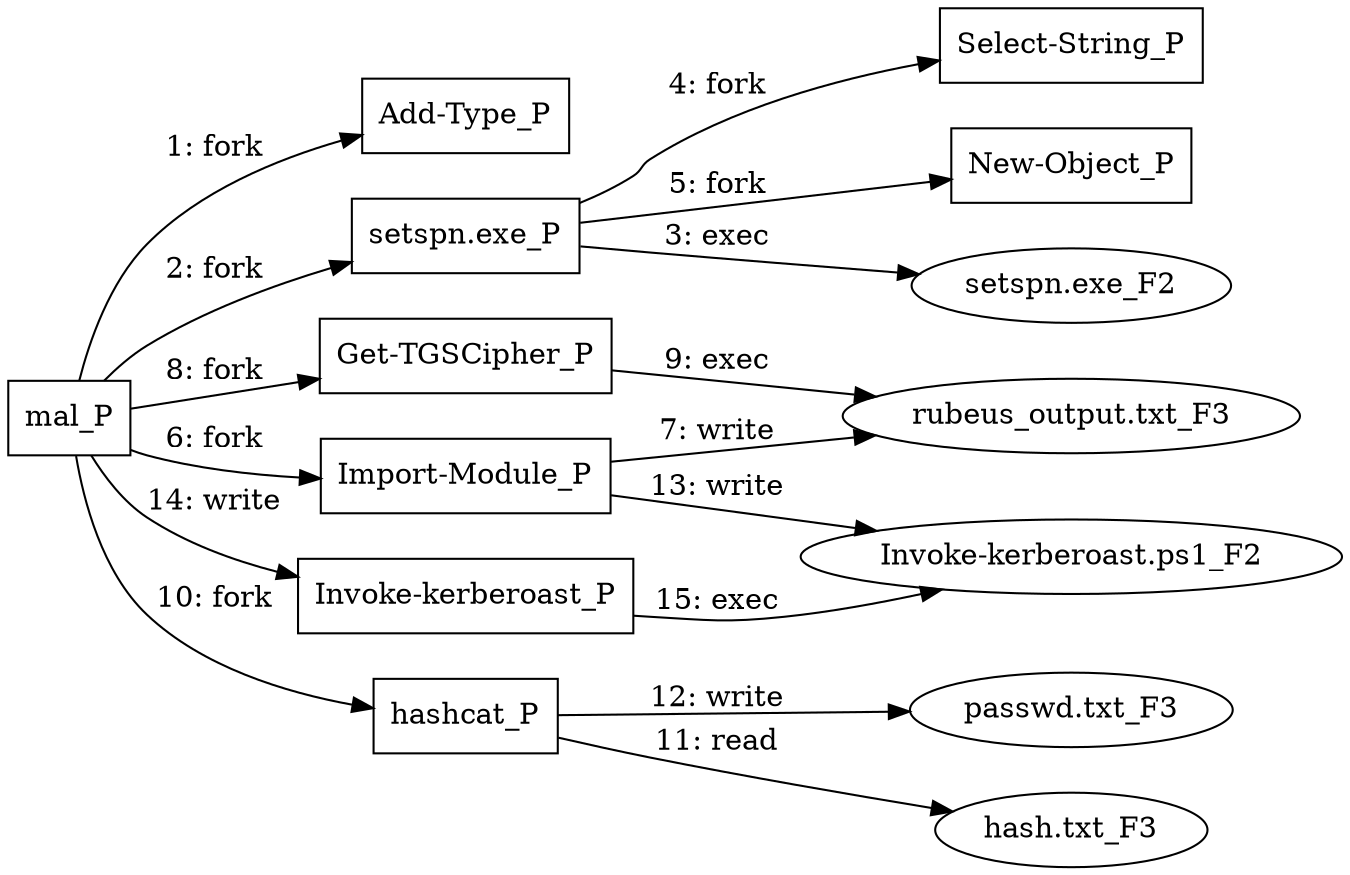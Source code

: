 digraph "T1558.003" {
rankdir="LR"
size="9"
fixedsize="false"
splines="true"
nodesep=0.3
ranksep=0
fontsize=10
overlap="scalexy"
engine= "neato"
	"mal_P" [node_type=Process shape=box]
	"Add-Type_P" [node_type=Process shape=box]
	"setspn.exe_P" [node_type=Process shape=box]
	"Select-String_P" [node_type=Process shape=box]
	"New-Object_P" [node_type=Process shape=box]
	"Import-Module_P" [node_type=Process shape=box]
	"Get-TGSCipher_P" [node_type=Process shape=box]
	"hashcat_P" [node_type=Process shape=box]
	"Invoke-kerberoast_P" [node_type=Process shape=box]
	"setspn.exe_F2" [node_type=File shape=ellipse]
	"rubeus_output.txt_F3" [node_type=File shape=ellipse]
	"hash.txt_F3" [node_type=File shape=ellipse]
	"passwd.txt_F3" [node_type=File shape=ellipse]
	"Invoke-kerberoast.ps1_F2" [node_type=File shape=ellipse]
	"mal_P" -> "Add-Type_P" [label="1: fork"]
	"mal_P" -> "setspn.exe_P" [label="2: fork"]
	"setspn.exe_P" -> "setspn.exe_F2" [label="3: exec"]
	"setspn.exe_P" -> "Select-String_P" [label="4: fork"]
	"setspn.exe_P" -> "New-Object_P" [label="5: fork"]
	"mal_P" -> "Import-Module_P" [label="6: fork"]
	"Import-Module_P" -> "rubeus_output.txt_F3" [label="7: write"]
	"mal_P" -> "Get-TGSCipher_P" [label="8: fork"]
	"Get-TGSCipher_P" -> "rubeus_output.txt_F3" [label="9: exec"]
	"mal_P" -> "hashcat_P" [label="10: fork"]
	"hashcat_P" -> "hash.txt_F3" [label="11: read"]
	"hashcat_P" -> "passwd.txt_F3" [label="12: write"]
	"Import-Module_P" -> "Invoke-kerberoast.ps1_F2" [label="13: write"]
	"mal_P" -> "Invoke-kerberoast_P" [label="14: write"]
	"Invoke-kerberoast_P" -> "Invoke-kerberoast.ps1_F2" [label="15: exec"]
}
